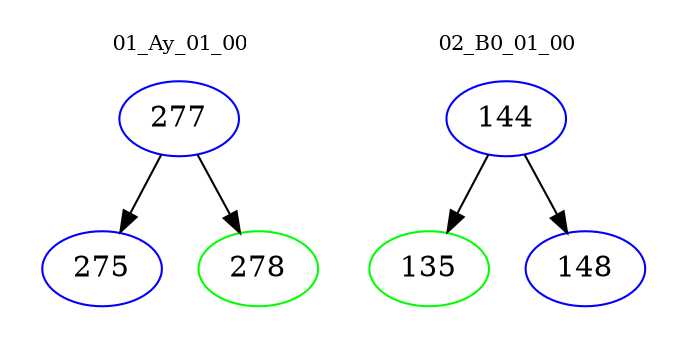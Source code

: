 digraph{
subgraph cluster_0 {
color = white
label = "01_Ay_01_00";
fontsize=10;
T0_277 [label="277", color="blue"]
T0_277 -> T0_275 [color="black"]
T0_275 [label="275", color="blue"]
T0_277 -> T0_278 [color="black"]
T0_278 [label="278", color="green"]
}
subgraph cluster_1 {
color = white
label = "02_B0_01_00";
fontsize=10;
T1_144 [label="144", color="blue"]
T1_144 -> T1_135 [color="black"]
T1_135 [label="135", color="green"]
T1_144 -> T1_148 [color="black"]
T1_148 [label="148", color="blue"]
}
}
